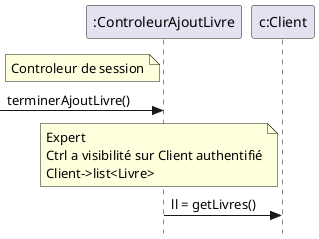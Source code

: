 @startuml terminerAjoutLivre
skinparam Style strictuml
participant ":ControleurAjoutLivre" as ctrl
participant "c:Client" as cl

note left of ctrl: Controleur de session
-> ctrl: terminerAjoutLivre()
note left of cl: Expert\nCtrl a visibilité sur Client authentifié\nClient->list<Livre>
ctrl -> cl: ll = getLivres()
@enduml